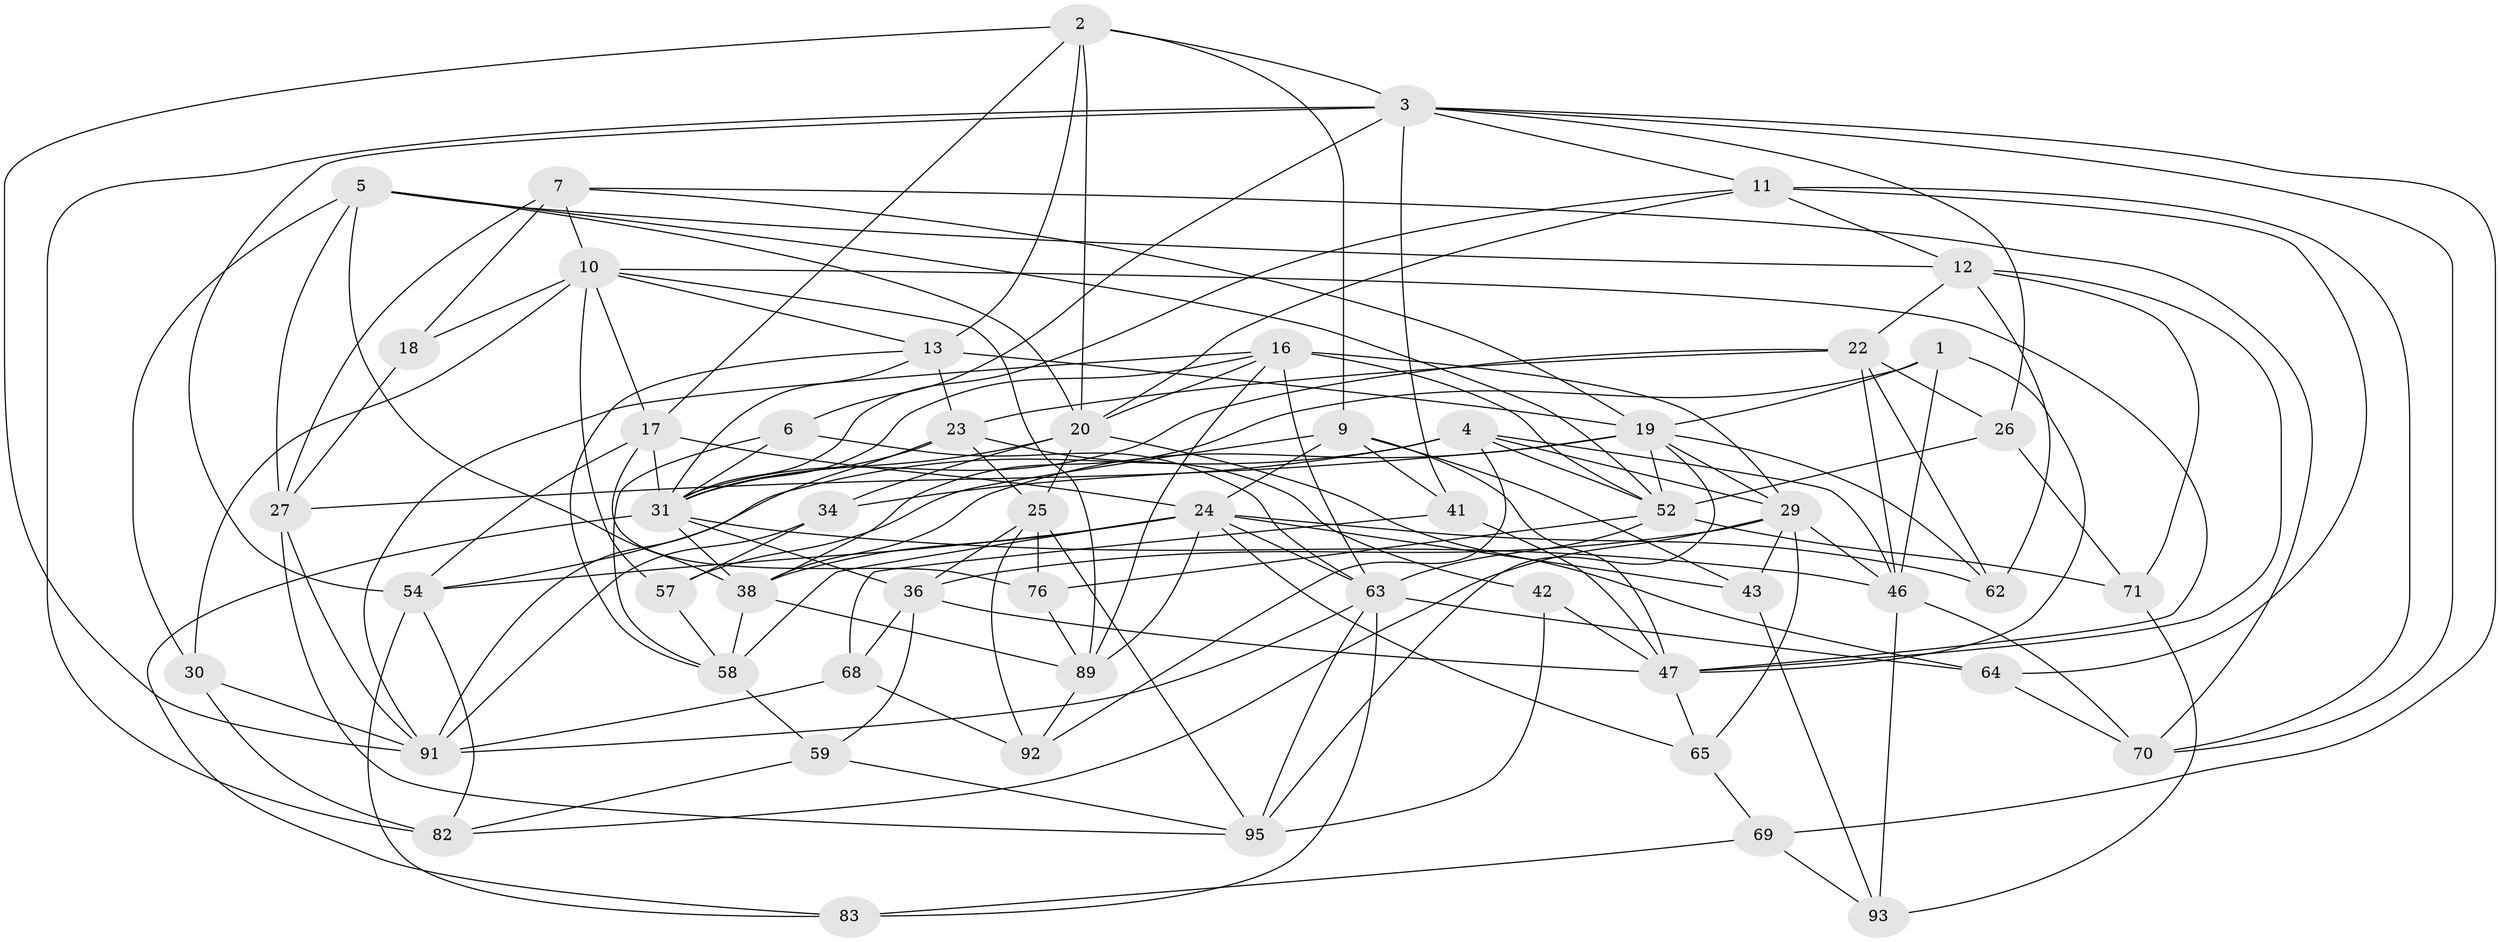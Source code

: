 // original degree distribution, {4: 1.0}
// Generated by graph-tools (version 1.1) at 2025/16/03/09/25 04:16:37]
// undirected, 55 vertices, 158 edges
graph export_dot {
graph [start="1"]
  node [color=gray90,style=filled];
  1;
  2 [super="+105"];
  3 [super="+40+8+28"];
  4 [super="+21"];
  5 [super="+110"];
  6;
  7 [super="+73"];
  9 [super="+84"];
  10 [super="+15"];
  11 [super="+97"];
  12 [super="+98"];
  13 [super="+14"];
  16 [super="+53"];
  17 [super="+48"];
  18;
  19 [super="+72+80"];
  20 [super="+49+33"];
  22 [super="+104"];
  23 [super="+35"];
  24 [super="+51+88"];
  25 [super="+61"];
  26;
  27 [super="+37"];
  29 [super="+75"];
  30;
  31 [super="+44+32"];
  34;
  36 [super="+50+78"];
  38 [super="+39+60"];
  41;
  42;
  43;
  46 [super="+67+111"];
  47 [super="+66+87+56"];
  52 [super="+106+100"];
  54 [super="+86"];
  57;
  58 [super="+77"];
  59;
  62;
  63 [super="+85"];
  64;
  65;
  68;
  69;
  70 [super="+74"];
  71;
  76;
  82 [super="+109"];
  83;
  89 [super="+99"];
  91 [super="+103+94"];
  92;
  93;
  95 [super="+96"];
  1 -- 47;
  1 -- 19;
  1 -- 38;
  1 -- 46;
  2 -- 9;
  2 -- 3;
  2 -- 17;
  2 -- 20;
  2 -- 91;
  2 -- 13;
  3 -- 82 [weight=2];
  3 -- 6;
  3 -- 26;
  3 -- 70;
  3 -- 54;
  3 -- 11;
  3 -- 41;
  3 -- 69;
  4 -- 92;
  4 -- 54;
  4 -- 34;
  4 -- 52;
  4 -- 29;
  4 -- 46;
  5 -- 12;
  5 -- 52;
  5 -- 27;
  5 -- 30;
  5 -- 38;
  5 -- 20;
  6 -- 63;
  6 -- 31;
  6 -- 58;
  7 -- 18 [weight=2];
  7 -- 70;
  7 -- 10;
  7 -- 27;
  7 -- 19;
  9 -- 41;
  9 -- 57;
  9 -- 24;
  9 -- 43;
  9 -- 47;
  10 -- 30;
  10 -- 57;
  10 -- 17;
  10 -- 18;
  10 -- 89;
  10 -- 47;
  10 -- 13;
  11 -- 31;
  11 -- 20;
  11 -- 64;
  11 -- 70;
  11 -- 12;
  12 -- 62;
  12 -- 71;
  12 -- 22;
  12 -- 47;
  13 -- 58;
  13 -- 19;
  13 -- 31;
  13 -- 23;
  16 -- 31 [weight=2];
  16 -- 91;
  16 -- 20;
  16 -- 63;
  16 -- 89;
  16 -- 29;
  16 -- 52;
  17 -- 54;
  17 -- 76;
  17 -- 24;
  17 -- 31;
  18 -- 27;
  19 -- 62;
  19 -- 38 [weight=2];
  19 -- 27;
  19 -- 95;
  19 -- 29;
  19 -- 52;
  20 -- 34;
  20 -- 64;
  20 -- 25;
  20 -- 31;
  22 -- 26;
  22 -- 62;
  22 -- 46;
  22 -- 23;
  22 -- 31;
  23 -- 42;
  23 -- 25;
  23 -- 91;
  23 -- 31;
  24 -- 43;
  24 -- 65;
  24 -- 38;
  24 -- 54;
  24 -- 63;
  24 -- 62;
  24 -- 89;
  24 -- 58;
  25 -- 92;
  25 -- 76;
  25 -- 36;
  25 -- 95;
  26 -- 71;
  26 -- 52;
  27 -- 91;
  27 -- 95;
  29 -- 65;
  29 -- 82;
  29 -- 36;
  29 -- 43;
  29 -- 46;
  30 -- 91;
  30 -- 82;
  31 -- 36 [weight=2];
  31 -- 38;
  31 -- 83;
  31 -- 46;
  34 -- 57;
  34 -- 91;
  36 -- 47 [weight=2];
  36 -- 59;
  36 -- 68;
  38 -- 89;
  38 -- 58;
  41 -- 68;
  41 -- 47;
  42 -- 47 [weight=2];
  42 -- 95;
  43 -- 93;
  46 -- 70 [weight=2];
  46 -- 93;
  47 -- 65;
  52 -- 76;
  52 -- 71;
  52 -- 63;
  54 -- 82;
  54 -- 83;
  57 -- 58;
  58 -- 59;
  59 -- 95;
  59 -- 82;
  63 -- 83;
  63 -- 64;
  63 -- 95;
  63 -- 91;
  64 -- 70;
  65 -- 69;
  68 -- 92;
  68 -- 91;
  69 -- 83;
  69 -- 93;
  71 -- 93;
  76 -- 89;
  89 -- 92;
}
